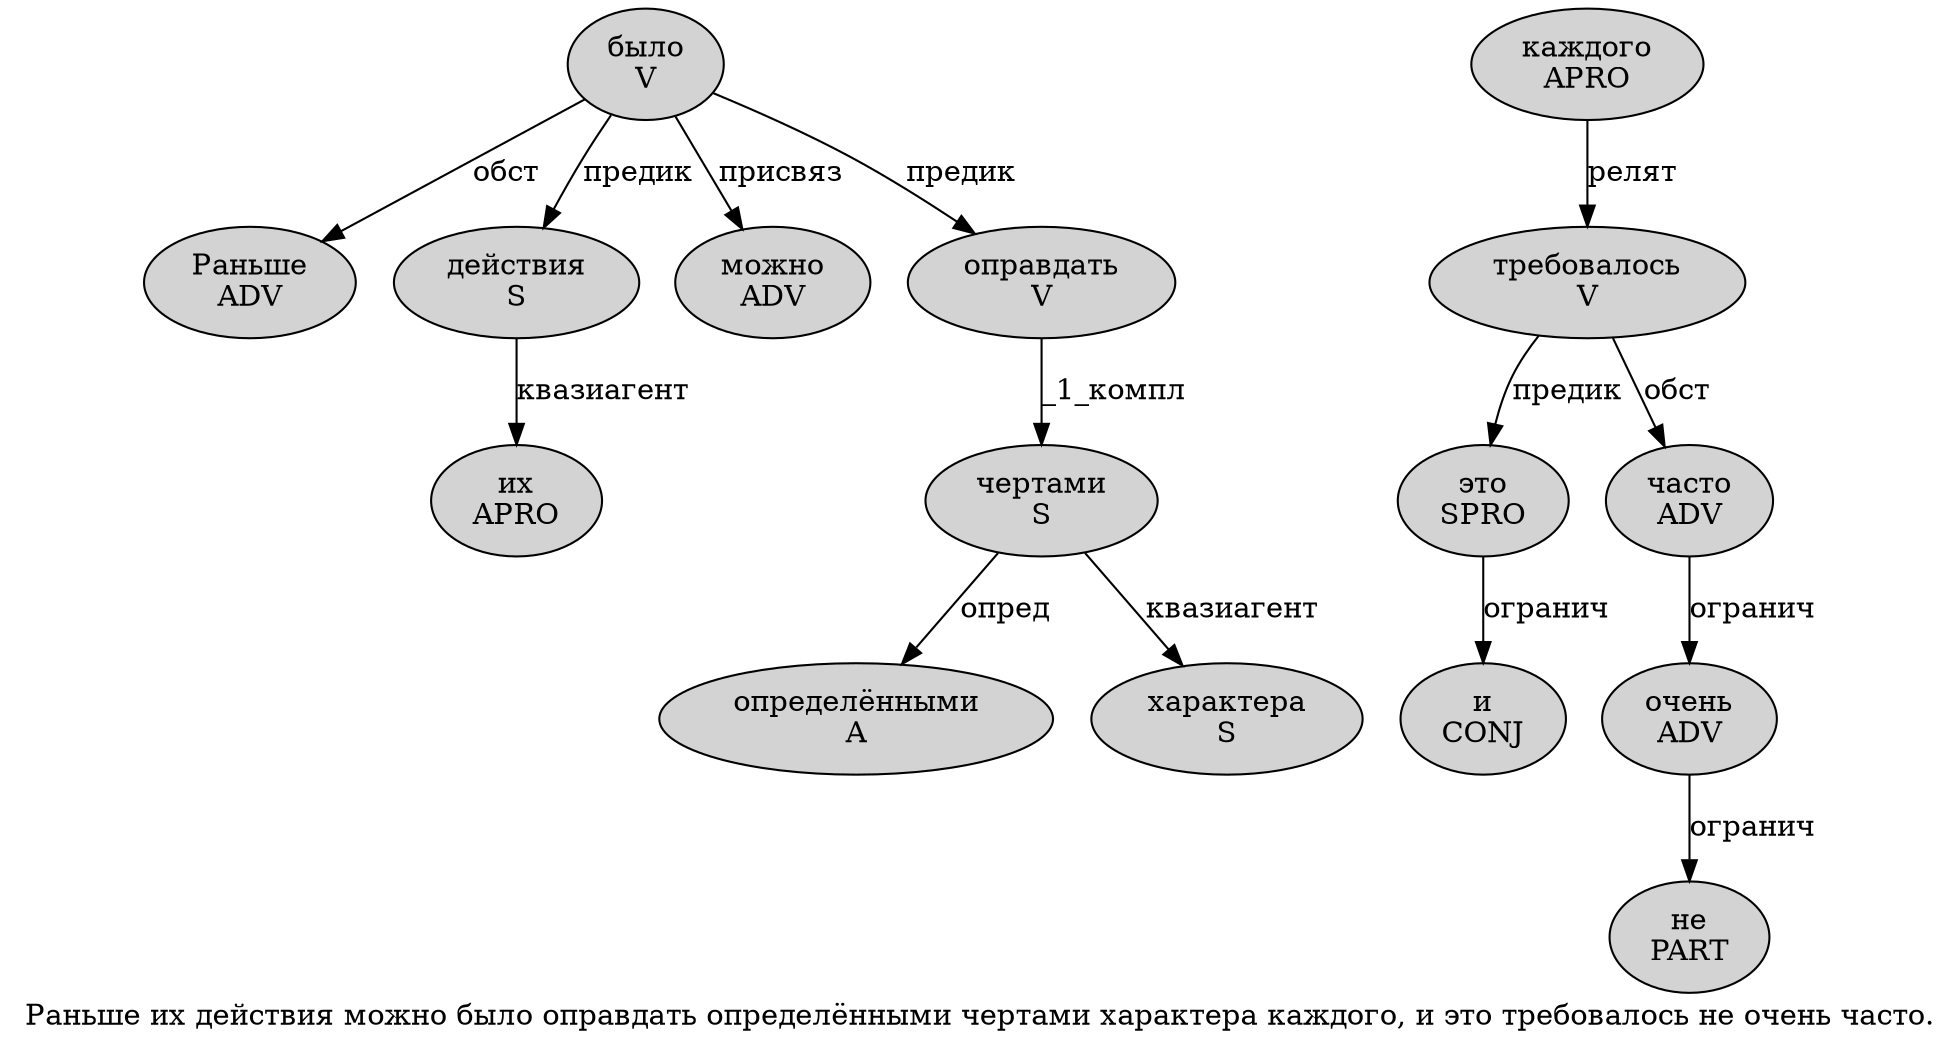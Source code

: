 digraph SENTENCE_2874 {
	graph [label="Раньше их действия можно было оправдать определёнными чертами характера каждого, и это требовалось не очень часто."]
	node [style=filled]
		0 [label="Раньше
ADV" color="" fillcolor=lightgray penwidth=1 shape=ellipse]
		1 [label="их
APRO" color="" fillcolor=lightgray penwidth=1 shape=ellipse]
		2 [label="действия
S" color="" fillcolor=lightgray penwidth=1 shape=ellipse]
		3 [label="можно
ADV" color="" fillcolor=lightgray penwidth=1 shape=ellipse]
		4 [label="было
V" color="" fillcolor=lightgray penwidth=1 shape=ellipse]
		5 [label="оправдать
V" color="" fillcolor=lightgray penwidth=1 shape=ellipse]
		6 [label="определёнными
A" color="" fillcolor=lightgray penwidth=1 shape=ellipse]
		7 [label="чертами
S" color="" fillcolor=lightgray penwidth=1 shape=ellipse]
		8 [label="характера
S" color="" fillcolor=lightgray penwidth=1 shape=ellipse]
		9 [label="каждого
APRO" color="" fillcolor=lightgray penwidth=1 shape=ellipse]
		11 [label="и
CONJ" color="" fillcolor=lightgray penwidth=1 shape=ellipse]
		12 [label="это
SPRO" color="" fillcolor=lightgray penwidth=1 shape=ellipse]
		13 [label="требовалось
V" color="" fillcolor=lightgray penwidth=1 shape=ellipse]
		14 [label="не
PART" color="" fillcolor=lightgray penwidth=1 shape=ellipse]
		15 [label="очень
ADV" color="" fillcolor=lightgray penwidth=1 shape=ellipse]
		16 [label="часто
ADV" color="" fillcolor=lightgray penwidth=1 shape=ellipse]
			5 -> 7 [label="_1_компл"]
			4 -> 0 [label="обст"]
			4 -> 2 [label="предик"]
			4 -> 3 [label="присвяз"]
			4 -> 5 [label="предик"]
			15 -> 14 [label="огранич"]
			7 -> 6 [label="опред"]
			7 -> 8 [label="квазиагент"]
			2 -> 1 [label="квазиагент"]
			12 -> 11 [label="огранич"]
			16 -> 15 [label="огранич"]
			9 -> 13 [label="релят"]
			13 -> 12 [label="предик"]
			13 -> 16 [label="обст"]
}